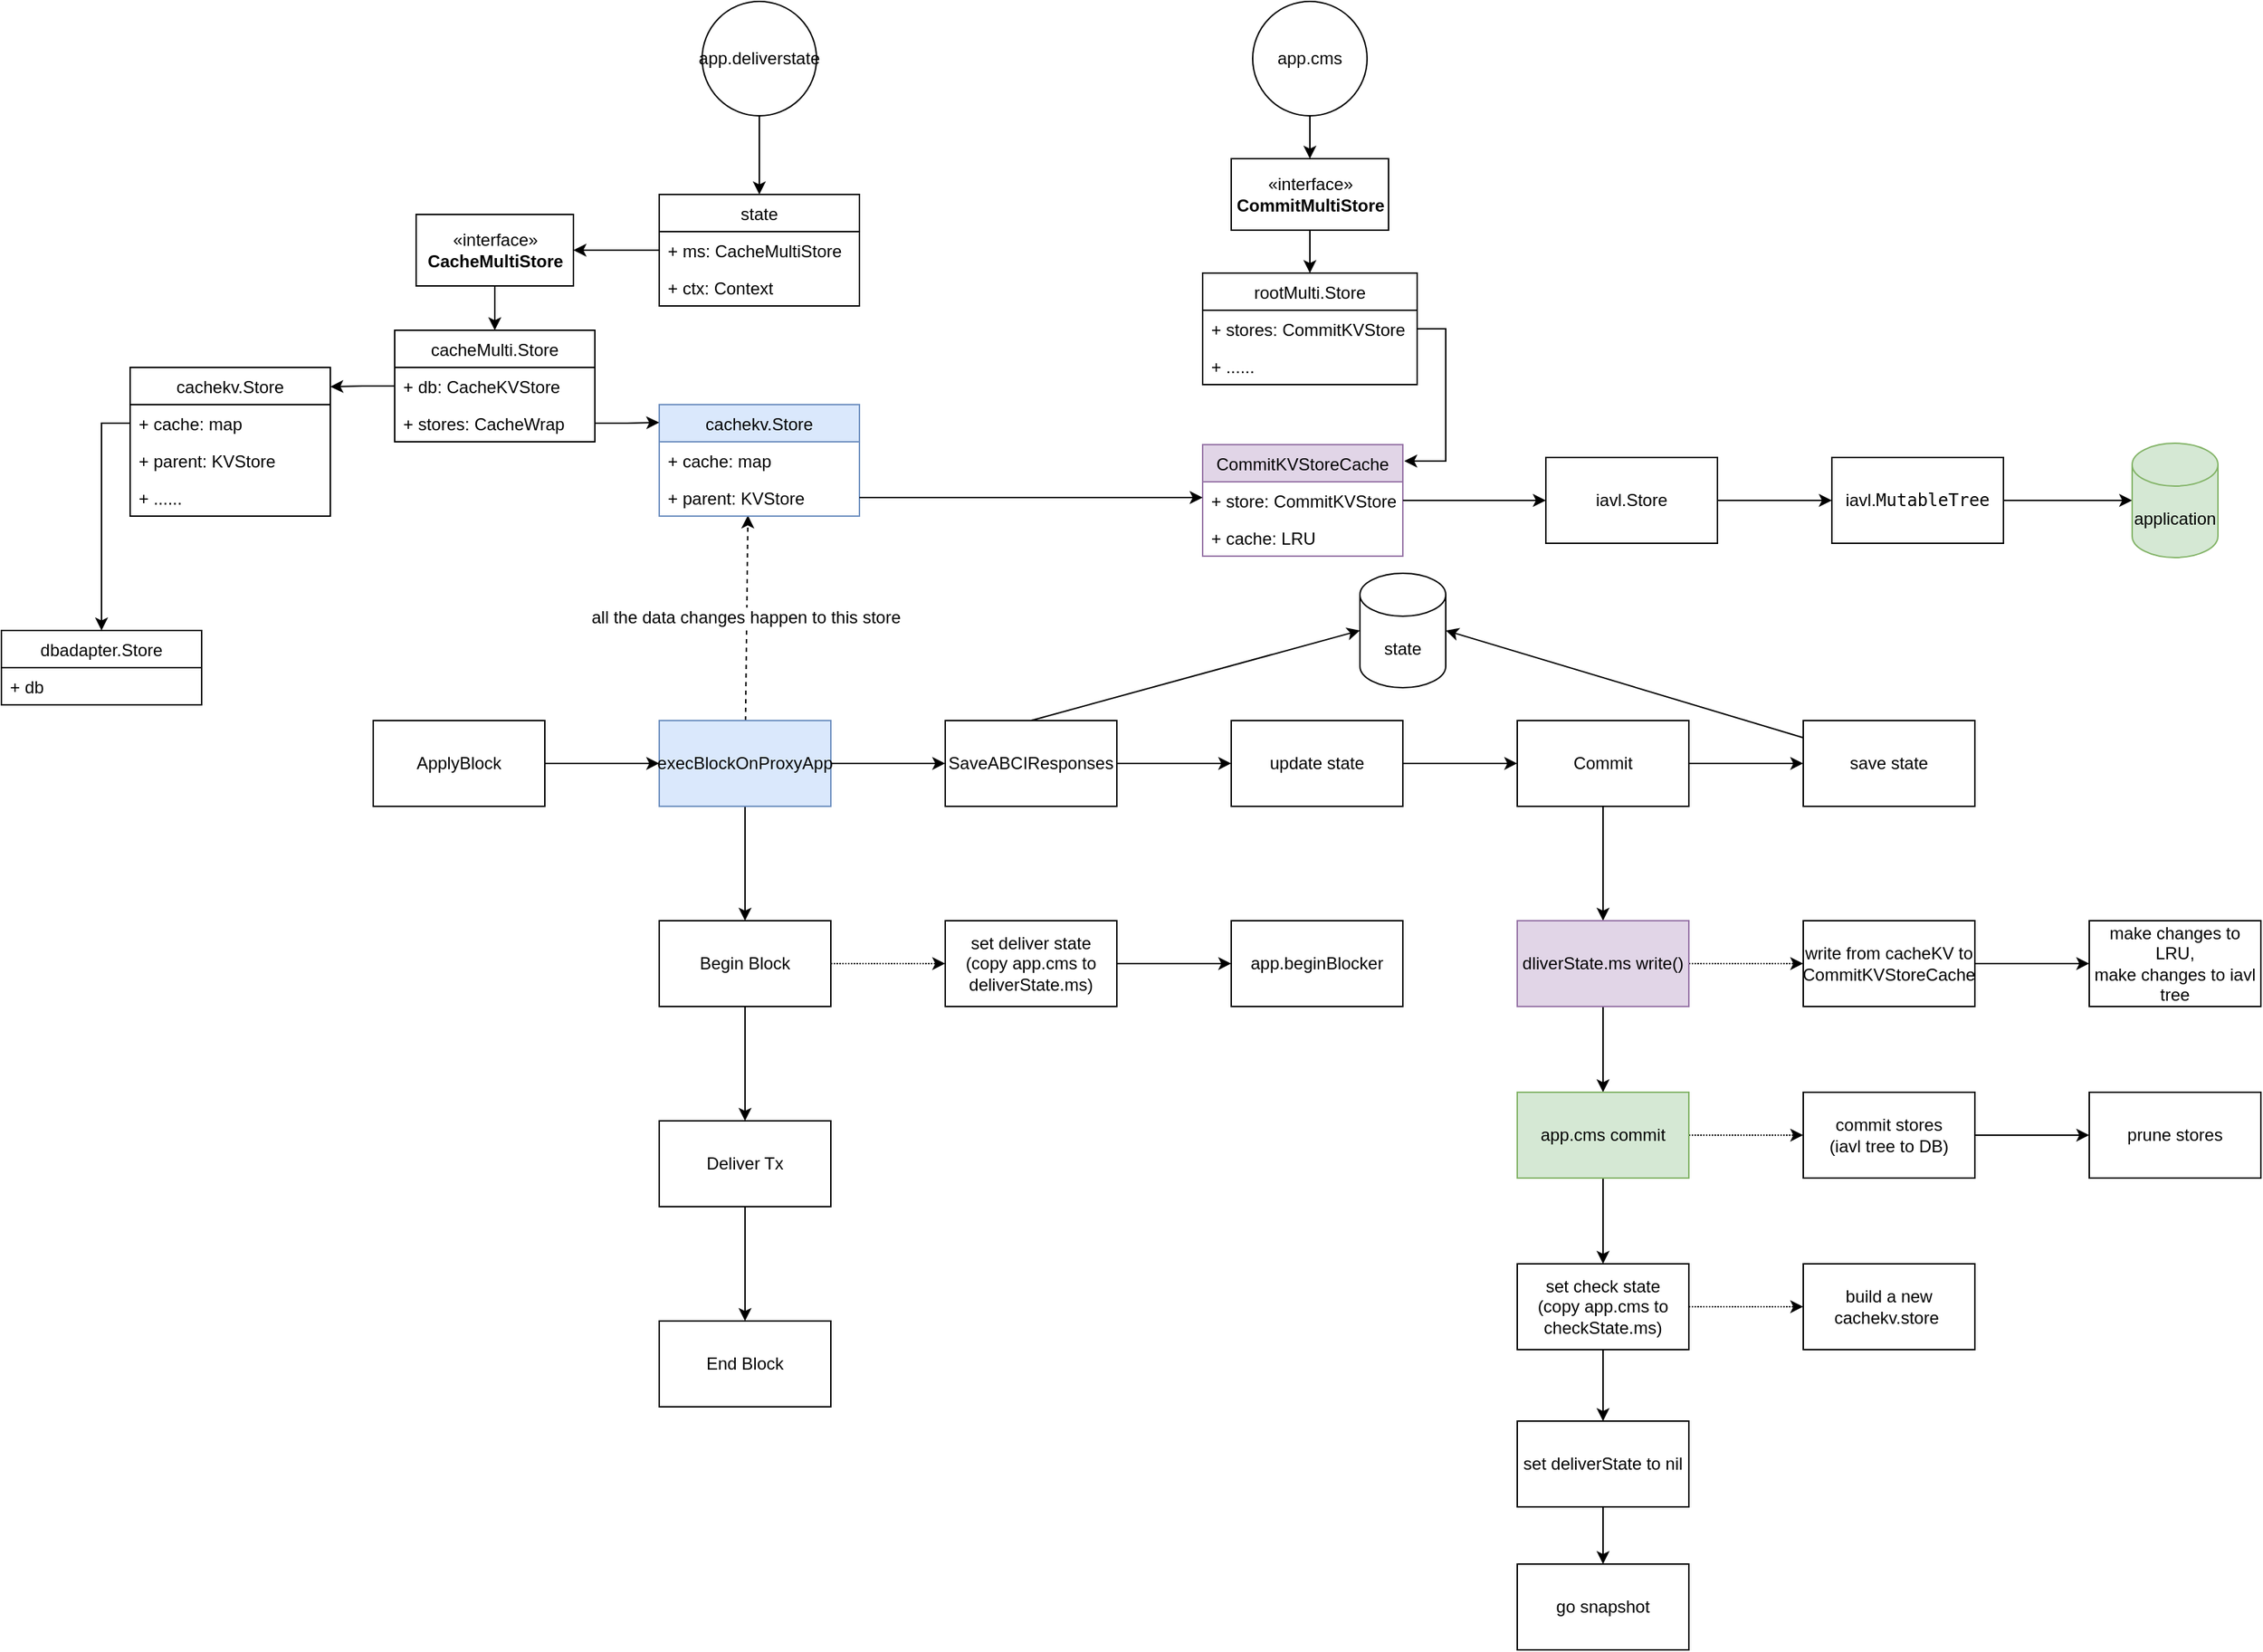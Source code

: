 <mxfile version="17.4.5" type="github" pages="2">
  <diagram id="28fC2cq_Yyv4W91j2OsO" name="Page-1">
    <mxGraphModel dx="2013" dy="614" grid="1" gridSize="10" guides="1" tooltips="1" connect="1" arrows="1" fold="1" page="1" pageScale="1" pageWidth="827" pageHeight="1169" math="0" shadow="0">
      <root>
        <mxCell id="0" />
        <mxCell id="1" parent="0" />
        <mxCell id="rWhO7y_RlSuzqx9vtNS4-5" value="" style="edgeStyle=orthogonalEdgeStyle;rounded=0;orthogonalLoop=1;jettySize=auto;html=1;" parent="1" source="rWhO7y_RlSuzqx9vtNS4-2" target="rWhO7y_RlSuzqx9vtNS4-4" edge="1">
          <mxGeometry relative="1" as="geometry" />
        </mxCell>
        <mxCell id="rWhO7y_RlSuzqx9vtNS4-2" value="iavl.Store" style="rounded=0;whiteSpace=wrap;html=1;" parent="1" vertex="1">
          <mxGeometry x="260" y="319" width="120" height="60" as="geometry" />
        </mxCell>
        <mxCell id="rWhO7y_RlSuzqx9vtNS4-48" style="edgeStyle=orthogonalEdgeStyle;rounded=0;orthogonalLoop=1;jettySize=auto;html=1;entryX=0;entryY=0.5;entryDx=0;entryDy=0;entryPerimeter=0;fontSize=12;fontColor=#000000;" parent="1" source="rWhO7y_RlSuzqx9vtNS4-4" target="rWhO7y_RlSuzqx9vtNS4-47" edge="1">
          <mxGeometry relative="1" as="geometry" />
        </mxCell>
        <mxCell id="rWhO7y_RlSuzqx9vtNS4-4" value="&lt;font style=&quot;font-size: 12px&quot;&gt;iavl.&lt;span style=&quot;font-family: &amp;#34;jetbrains mono&amp;#34; , monospace&quot;&gt;MutableTree&lt;/span&gt;&lt;/font&gt;" style="rounded=0;whiteSpace=wrap;html=1;" parent="1" vertex="1">
          <mxGeometry x="460" y="319" width="120" height="60" as="geometry" />
        </mxCell>
        <mxCell id="rWhO7y_RlSuzqx9vtNS4-8" value="CommitKVStoreCache" style="swimlane;fontStyle=0;childLayout=stackLayout;horizontal=1;startSize=26;fillColor=#e1d5e7;horizontalStack=0;resizeParent=1;resizeParentMax=0;resizeLast=0;collapsible=1;marginBottom=0;labelBackgroundColor=none;fontSize=12;strokeColor=#9673a6;" parent="1" vertex="1">
          <mxGeometry x="20" y="310" width="140" height="78" as="geometry" />
        </mxCell>
        <mxCell id="rWhO7y_RlSuzqx9vtNS4-9" value="+ store: CommitKVStore" style="text;strokeColor=none;fillColor=none;align=left;verticalAlign=top;spacingLeft=4;spacingRight=4;overflow=hidden;rotatable=0;points=[[0,0.5],[1,0.5]];portConstraint=eastwest;labelBackgroundColor=none;fontSize=12;fontColor=#000000;" parent="rWhO7y_RlSuzqx9vtNS4-8" vertex="1">
          <mxGeometry y="26" width="140" height="26" as="geometry" />
        </mxCell>
        <mxCell id="rWhO7y_RlSuzqx9vtNS4-10" value="+ cache: LRU" style="text;strokeColor=none;fillColor=none;align=left;verticalAlign=top;spacingLeft=4;spacingRight=4;overflow=hidden;rotatable=0;points=[[0,0.5],[1,0.5]];portConstraint=eastwest;labelBackgroundColor=none;fontSize=12;fontColor=#000000;" parent="rWhO7y_RlSuzqx9vtNS4-8" vertex="1">
          <mxGeometry y="52" width="140" height="26" as="geometry" />
        </mxCell>
        <mxCell id="rWhO7y_RlSuzqx9vtNS4-12" style="edgeStyle=orthogonalEdgeStyle;rounded=0;orthogonalLoop=1;jettySize=auto;html=1;exitX=1;exitY=0.5;exitDx=0;exitDy=0;entryX=0;entryY=0.5;entryDx=0;entryDy=0;fontSize=12;fontColor=#000000;" parent="1" source="rWhO7y_RlSuzqx9vtNS4-9" target="rWhO7y_RlSuzqx9vtNS4-2" edge="1">
          <mxGeometry relative="1" as="geometry" />
        </mxCell>
        <mxCell id="rWhO7y_RlSuzqx9vtNS4-17" value="rootMulti.Store" style="swimlane;fontStyle=0;childLayout=stackLayout;horizontal=1;startSize=26;fillColor=none;horizontalStack=0;resizeParent=1;resizeParentMax=0;resizeLast=0;collapsible=1;marginBottom=0;labelBackgroundColor=none;fontSize=12;fontColor=#000000;" parent="1" vertex="1">
          <mxGeometry x="20" y="190" width="150" height="78" as="geometry" />
        </mxCell>
        <mxCell id="rWhO7y_RlSuzqx9vtNS4-18" value="+ stores: CommitKVStore" style="text;strokeColor=none;fillColor=none;align=left;verticalAlign=top;spacingLeft=4;spacingRight=4;overflow=hidden;rotatable=0;points=[[0,0.5],[1,0.5]];portConstraint=eastwest;labelBackgroundColor=none;fontSize=12;fontColor=#000000;" parent="rWhO7y_RlSuzqx9vtNS4-17" vertex="1">
          <mxGeometry y="26" width="150" height="26" as="geometry" />
        </mxCell>
        <mxCell id="rWhO7y_RlSuzqx9vtNS4-20" value="+ ......" style="text;strokeColor=none;fillColor=none;align=left;verticalAlign=top;spacingLeft=4;spacingRight=4;overflow=hidden;rotatable=0;points=[[0,0.5],[1,0.5]];portConstraint=eastwest;labelBackgroundColor=none;fontSize=12;fontColor=#000000;" parent="rWhO7y_RlSuzqx9vtNS4-17" vertex="1">
          <mxGeometry y="52" width="150" height="26" as="geometry" />
        </mxCell>
        <mxCell id="rWhO7y_RlSuzqx9vtNS4-22" style="edgeStyle=orthogonalEdgeStyle;rounded=0;orthogonalLoop=1;jettySize=auto;html=1;entryX=0.5;entryY=0;entryDx=0;entryDy=0;fontSize=12;fontColor=#000000;" parent="1" source="rWhO7y_RlSuzqx9vtNS4-21" target="rWhO7y_RlSuzqx9vtNS4-17" edge="1">
          <mxGeometry relative="1" as="geometry" />
        </mxCell>
        <mxCell id="rWhO7y_RlSuzqx9vtNS4-21" value="«interface»&lt;br&gt;&lt;b&gt;CommitMultiStore&lt;/b&gt;" style="html=1;labelBackgroundColor=none;fontSize=12;fontColor=#000000;" parent="1" vertex="1">
          <mxGeometry x="40" y="110" width="110" height="50" as="geometry" />
        </mxCell>
        <mxCell id="rWhO7y_RlSuzqx9vtNS4-23" style="edgeStyle=orthogonalEdgeStyle;rounded=0;orthogonalLoop=1;jettySize=auto;html=1;entryX=1.007;entryY=0.147;entryDx=0;entryDy=0;fontSize=12;fontColor=#000000;exitX=1;exitY=0.5;exitDx=0;exitDy=0;entryPerimeter=0;" parent="1" source="rWhO7y_RlSuzqx9vtNS4-18" target="rWhO7y_RlSuzqx9vtNS4-8" edge="1">
          <mxGeometry relative="1" as="geometry" />
        </mxCell>
        <mxCell id="rWhO7y_RlSuzqx9vtNS4-26" style="edgeStyle=orthogonalEdgeStyle;rounded=0;orthogonalLoop=1;jettySize=auto;html=1;entryX=0.5;entryY=0;entryDx=0;entryDy=0;fontSize=12;fontColor=#000000;" parent="1" source="rWhO7y_RlSuzqx9vtNS4-25" target="rWhO7y_RlSuzqx9vtNS4-21" edge="1">
          <mxGeometry relative="1" as="geometry" />
        </mxCell>
        <mxCell id="rWhO7y_RlSuzqx9vtNS4-25" value="app.cms" style="ellipse;whiteSpace=wrap;html=1;aspect=fixed;labelBackgroundColor=none;fontSize=12;fontColor=#000000;" parent="1" vertex="1">
          <mxGeometry x="55" width="80" height="80" as="geometry" />
        </mxCell>
        <mxCell id="rWhO7y_RlSuzqx9vtNS4-29" value="" style="edgeStyle=orthogonalEdgeStyle;rounded=0;orthogonalLoop=1;jettySize=auto;html=1;fontSize=12;fontColor=#000000;" parent="1" source="rWhO7y_RlSuzqx9vtNS4-27" target="rWhO7y_RlSuzqx9vtNS4-28" edge="1">
          <mxGeometry relative="1" as="geometry" />
        </mxCell>
        <mxCell id="rWhO7y_RlSuzqx9vtNS4-27" value="ApplyBlock" style="rounded=0;whiteSpace=wrap;html=1;labelBackgroundColor=none;fontSize=12;fontColor=#000000;" parent="1" vertex="1">
          <mxGeometry x="-560" y="502.99" width="120" height="60" as="geometry" />
        </mxCell>
        <mxCell id="rWhO7y_RlSuzqx9vtNS4-31" value="" style="edgeStyle=orthogonalEdgeStyle;rounded=0;orthogonalLoop=1;jettySize=auto;html=1;fontSize=12;fontColor=#000000;" parent="1" source="rWhO7y_RlSuzqx9vtNS4-28" target="rWhO7y_RlSuzqx9vtNS4-30" edge="1">
          <mxGeometry relative="1" as="geometry" />
        </mxCell>
        <mxCell id="rWhO7y_RlSuzqx9vtNS4-42" value="" style="edgeStyle=orthogonalEdgeStyle;rounded=0;orthogonalLoop=1;jettySize=auto;html=1;fontSize=12;fontColor=#000000;" parent="1" source="rWhO7y_RlSuzqx9vtNS4-28" target="rWhO7y_RlSuzqx9vtNS4-41" edge="1">
          <mxGeometry relative="1" as="geometry" />
        </mxCell>
        <mxCell id="rWhO7y_RlSuzqx9vtNS4-93" style="rounded=0;orthogonalLoop=1;jettySize=auto;html=1;entryX=0.443;entryY=0.981;entryDx=0;entryDy=0;entryPerimeter=0;fontSize=12;fontColor=#000000;dashed=1;" parent="1" source="rWhO7y_RlSuzqx9vtNS4-28" target="rWhO7y_RlSuzqx9vtNS4-79" edge="1">
          <mxGeometry relative="1" as="geometry">
            <mxPoint x="-296.02" y="383.506" as="targetPoint" />
          </mxGeometry>
        </mxCell>
        <mxCell id="rWhO7y_RlSuzqx9vtNS4-94" value="all the data changes happen to this store&amp;nbsp;" style="edgeLabel;html=1;align=center;verticalAlign=middle;resizable=0;points=[];fontSize=12;fontColor=#000000;" parent="rWhO7y_RlSuzqx9vtNS4-93" vertex="1" connectable="0">
          <mxGeometry x="0.001" y="-1" relative="1" as="geometry">
            <mxPoint as="offset" />
          </mxGeometry>
        </mxCell>
        <mxCell id="rWhO7y_RlSuzqx9vtNS4-28" value="execBlockOnProxyApp" style="whiteSpace=wrap;html=1;rounded=0;labelBackgroundColor=none;fillColor=#dae8fc;strokeColor=#6c8ebf;" parent="1" vertex="1">
          <mxGeometry x="-360" y="502.99" width="120" height="60" as="geometry" />
        </mxCell>
        <mxCell id="rWhO7y_RlSuzqx9vtNS4-33" value="" style="rounded=0;orthogonalLoop=1;jettySize=auto;html=1;fontSize=12;fontColor=#000000;exitX=0.5;exitY=0;exitDx=0;exitDy=0;entryX=0;entryY=0.5;entryDx=0;entryDy=0;entryPerimeter=0;" parent="1" source="rWhO7y_RlSuzqx9vtNS4-30" target="rWhO7y_RlSuzqx9vtNS4-32" edge="1">
          <mxGeometry relative="1" as="geometry">
            <mxPoint x="100" y="460.381" as="targetPoint" />
          </mxGeometry>
        </mxCell>
        <mxCell id="rWhO7y_RlSuzqx9vtNS4-35" value="" style="edgeStyle=orthogonalEdgeStyle;rounded=0;orthogonalLoop=1;jettySize=auto;html=1;fontSize=12;fontColor=#000000;" parent="1" source="rWhO7y_RlSuzqx9vtNS4-30" target="rWhO7y_RlSuzqx9vtNS4-34" edge="1">
          <mxGeometry relative="1" as="geometry" />
        </mxCell>
        <mxCell id="rWhO7y_RlSuzqx9vtNS4-30" value="SaveABCIResponses" style="whiteSpace=wrap;html=1;fontColor=#000000;rounded=0;labelBackgroundColor=none;" parent="1" vertex="1">
          <mxGeometry x="-160" y="502.99" width="120" height="60" as="geometry" />
        </mxCell>
        <mxCell id="rWhO7y_RlSuzqx9vtNS4-32" value="state" style="shape=cylinder3;whiteSpace=wrap;html=1;boundedLbl=1;backgroundOutline=1;size=15;labelBackgroundColor=none;fontSize=12;fontColor=#000000;" parent="1" vertex="1">
          <mxGeometry x="130" y="400" width="60" height="80" as="geometry" />
        </mxCell>
        <mxCell id="rWhO7y_RlSuzqx9vtNS4-37" value="" style="edgeStyle=orthogonalEdgeStyle;rounded=0;orthogonalLoop=1;jettySize=auto;html=1;fontSize=12;fontColor=#000000;" parent="1" source="rWhO7y_RlSuzqx9vtNS4-34" target="rWhO7y_RlSuzqx9vtNS4-36" edge="1">
          <mxGeometry relative="1" as="geometry" />
        </mxCell>
        <mxCell id="rWhO7y_RlSuzqx9vtNS4-34" value="update state" style="whiteSpace=wrap;html=1;fontColor=#000000;rounded=0;labelBackgroundColor=none;" parent="1" vertex="1">
          <mxGeometry x="40" y="502.99" width="120" height="60" as="geometry" />
        </mxCell>
        <mxCell id="rWhO7y_RlSuzqx9vtNS4-39" value="" style="edgeStyle=orthogonalEdgeStyle;rounded=0;orthogonalLoop=1;jettySize=auto;html=1;fontSize=12;fontColor=#000000;" parent="1" source="rWhO7y_RlSuzqx9vtNS4-36" target="rWhO7y_RlSuzqx9vtNS4-38" edge="1">
          <mxGeometry relative="1" as="geometry" />
        </mxCell>
        <mxCell id="rWhO7y_RlSuzqx9vtNS4-96" value="" style="edgeStyle=none;rounded=0;orthogonalLoop=1;jettySize=auto;html=1;fontSize=12;fontColor=#000000;" parent="1" source="rWhO7y_RlSuzqx9vtNS4-36" target="rWhO7y_RlSuzqx9vtNS4-95" edge="1">
          <mxGeometry relative="1" as="geometry" />
        </mxCell>
        <mxCell id="rWhO7y_RlSuzqx9vtNS4-36" value="Commit" style="whiteSpace=wrap;html=1;fontColor=#000000;rounded=0;labelBackgroundColor=none;" parent="1" vertex="1">
          <mxGeometry x="240" y="502.99" width="120" height="60" as="geometry" />
        </mxCell>
        <mxCell id="rWhO7y_RlSuzqx9vtNS4-40" style="edgeStyle=none;rounded=0;orthogonalLoop=1;jettySize=auto;html=1;entryX=1;entryY=0.5;entryDx=0;entryDy=0;entryPerimeter=0;fontSize=12;fontColor=#000000;" parent="1" source="rWhO7y_RlSuzqx9vtNS4-38" target="rWhO7y_RlSuzqx9vtNS4-32" edge="1">
          <mxGeometry relative="1" as="geometry">
            <mxPoint x="160" y="466.49" as="targetPoint" />
          </mxGeometry>
        </mxCell>
        <mxCell id="rWhO7y_RlSuzqx9vtNS4-38" value="save state" style="whiteSpace=wrap;html=1;fontColor=#000000;rounded=0;labelBackgroundColor=none;" parent="1" vertex="1">
          <mxGeometry x="440" y="502.99" width="120" height="60" as="geometry" />
        </mxCell>
        <mxCell id="rWhO7y_RlSuzqx9vtNS4-44" value="" style="edgeStyle=orthogonalEdgeStyle;rounded=0;orthogonalLoop=1;jettySize=auto;html=1;fontSize=12;fontColor=#000000;" parent="1" source="rWhO7y_RlSuzqx9vtNS4-41" target="rWhO7y_RlSuzqx9vtNS4-43" edge="1">
          <mxGeometry relative="1" as="geometry" />
        </mxCell>
        <mxCell id="rWhO7y_RlSuzqx9vtNS4-50" value="" style="edgeStyle=orthogonalEdgeStyle;rounded=0;orthogonalLoop=1;jettySize=auto;html=1;fontSize=12;fontColor=#000000;dashed=1;dashPattern=1 1;" parent="1" source="rWhO7y_RlSuzqx9vtNS4-41" target="rWhO7y_RlSuzqx9vtNS4-49" edge="1">
          <mxGeometry relative="1" as="geometry" />
        </mxCell>
        <mxCell id="rWhO7y_RlSuzqx9vtNS4-41" value="Begin Block" style="whiteSpace=wrap;html=1;fontColor=#000000;rounded=0;labelBackgroundColor=none;" parent="1" vertex="1">
          <mxGeometry x="-360" y="642.99" width="120" height="60" as="geometry" />
        </mxCell>
        <mxCell id="rWhO7y_RlSuzqx9vtNS4-46" value="" style="edgeStyle=orthogonalEdgeStyle;rounded=0;orthogonalLoop=1;jettySize=auto;html=1;fontSize=12;fontColor=#000000;" parent="1" source="rWhO7y_RlSuzqx9vtNS4-43" target="rWhO7y_RlSuzqx9vtNS4-45" edge="1">
          <mxGeometry relative="1" as="geometry" />
        </mxCell>
        <mxCell id="rWhO7y_RlSuzqx9vtNS4-43" value="Deliver Tx" style="whiteSpace=wrap;html=1;fontColor=#000000;rounded=0;labelBackgroundColor=none;" parent="1" vertex="1">
          <mxGeometry x="-360" y="782.99" width="120" height="60" as="geometry" />
        </mxCell>
        <mxCell id="rWhO7y_RlSuzqx9vtNS4-45" value="End Block" style="whiteSpace=wrap;html=1;fontColor=#000000;rounded=0;labelBackgroundColor=none;" parent="1" vertex="1">
          <mxGeometry x="-360" y="922.99" width="120" height="60" as="geometry" />
        </mxCell>
        <mxCell id="rWhO7y_RlSuzqx9vtNS4-47" value="application" style="shape=cylinder3;whiteSpace=wrap;html=1;boundedLbl=1;backgroundOutline=1;size=15;labelBackgroundColor=none;fontSize=12;fillColor=#d5e8d4;strokeColor=#82b366;" parent="1" vertex="1">
          <mxGeometry x="670" y="309" width="60" height="80" as="geometry" />
        </mxCell>
        <mxCell id="rWhO7y_RlSuzqx9vtNS4-92" value="" style="edgeStyle=orthogonalEdgeStyle;rounded=0;orthogonalLoop=1;jettySize=auto;html=1;fontSize=12;fontColor=#000000;" parent="1" source="rWhO7y_RlSuzqx9vtNS4-49" target="rWhO7y_RlSuzqx9vtNS4-91" edge="1">
          <mxGeometry relative="1" as="geometry" />
        </mxCell>
        <mxCell id="rWhO7y_RlSuzqx9vtNS4-49" value="set deliver state&lt;br&gt;(copy app.cms to deliverState.ms)" style="whiteSpace=wrap;html=1;fontColor=#000000;rounded=0;labelBackgroundColor=none;" parent="1" vertex="1">
          <mxGeometry x="-160" y="642.99" width="120" height="60" as="geometry" />
        </mxCell>
        <mxCell id="rWhO7y_RlSuzqx9vtNS4-62" value="" style="edgeStyle=orthogonalEdgeStyle;rounded=0;orthogonalLoop=1;jettySize=auto;html=1;fontSize=12;fontColor=#000000;entryX=0.5;entryY=0;entryDx=0;entryDy=0;" parent="1" source="rWhO7y_RlSuzqx9vtNS4-52" target="rWhO7y_RlSuzqx9vtNS4-58" edge="1">
          <mxGeometry relative="1" as="geometry" />
        </mxCell>
        <mxCell id="rWhO7y_RlSuzqx9vtNS4-52" value="app.deliverstate" style="ellipse;whiteSpace=wrap;html=1;aspect=fixed;labelBackgroundColor=none;fontSize=12;fontColor=#000000;" parent="1" vertex="1">
          <mxGeometry x="-330" width="80" height="80" as="geometry" />
        </mxCell>
        <mxCell id="rWhO7y_RlSuzqx9vtNS4-83" style="edgeStyle=orthogonalEdgeStyle;rounded=0;orthogonalLoop=1;jettySize=auto;html=1;exitX=0.5;exitY=1;exitDx=0;exitDy=0;entryX=0.5;entryY=0;entryDx=0;entryDy=0;fontSize=12;fontColor=#000000;" parent="1" source="rWhO7y_RlSuzqx9vtNS4-53" target="rWhO7y_RlSuzqx9vtNS4-64" edge="1">
          <mxGeometry relative="1" as="geometry" />
        </mxCell>
        <mxCell id="rWhO7y_RlSuzqx9vtNS4-53" value="«interface»&lt;br&gt;&lt;b&gt;CacheMultiStore&lt;/b&gt;" style="html=1;labelBackgroundColor=none;fontSize=12;fontColor=#000000;" parent="1" vertex="1">
          <mxGeometry x="-530" y="149" width="110" height="50" as="geometry" />
        </mxCell>
        <mxCell id="rWhO7y_RlSuzqx9vtNS4-58" value="state" style="swimlane;fontStyle=0;childLayout=stackLayout;horizontal=1;startSize=26;fillColor=none;horizontalStack=0;resizeParent=1;resizeParentMax=0;resizeLast=0;collapsible=1;marginBottom=0;labelBackgroundColor=none;fontSize=12;fontColor=#000000;" parent="1" vertex="1">
          <mxGeometry x="-360" y="135" width="140" height="78" as="geometry" />
        </mxCell>
        <mxCell id="rWhO7y_RlSuzqx9vtNS4-59" value="+ ms: CacheMultiStore" style="text;strokeColor=none;fillColor=none;align=left;verticalAlign=top;spacingLeft=4;spacingRight=4;overflow=hidden;rotatable=0;points=[[0,0.5],[1,0.5]];portConstraint=eastwest;labelBackgroundColor=none;fontSize=12;fontColor=#000000;" parent="rWhO7y_RlSuzqx9vtNS4-58" vertex="1">
          <mxGeometry y="26" width="140" height="26" as="geometry" />
        </mxCell>
        <mxCell id="rWhO7y_RlSuzqx9vtNS4-60" value="+ ctx: Context" style="text;strokeColor=none;fillColor=none;align=left;verticalAlign=top;spacingLeft=4;spacingRight=4;overflow=hidden;rotatable=0;points=[[0,0.5],[1,0.5]];portConstraint=eastwest;labelBackgroundColor=none;fontSize=12;fontColor=#000000;" parent="rWhO7y_RlSuzqx9vtNS4-58" vertex="1">
          <mxGeometry y="52" width="140" height="26" as="geometry" />
        </mxCell>
        <mxCell id="rWhO7y_RlSuzqx9vtNS4-63" style="edgeStyle=orthogonalEdgeStyle;rounded=0;orthogonalLoop=1;jettySize=auto;html=1;exitX=0;exitY=0.5;exitDx=0;exitDy=0;entryX=1;entryY=0.5;entryDx=0;entryDy=0;fontSize=12;fontColor=#000000;" parent="1" source="rWhO7y_RlSuzqx9vtNS4-59" target="rWhO7y_RlSuzqx9vtNS4-53" edge="1">
          <mxGeometry relative="1" as="geometry" />
        </mxCell>
        <mxCell id="rWhO7y_RlSuzqx9vtNS4-64" value="cacheMulti.Store" style="swimlane;fontStyle=0;childLayout=stackLayout;horizontal=1;startSize=26;fillColor=none;horizontalStack=0;resizeParent=1;resizeParentMax=0;resizeLast=0;collapsible=1;marginBottom=0;labelBackgroundColor=none;fontSize=12;fontColor=#000000;" parent="1" vertex="1">
          <mxGeometry x="-545" y="230" width="140" height="78" as="geometry" />
        </mxCell>
        <mxCell id="rWhO7y_RlSuzqx9vtNS4-65" value="+ db: CacheKVStore" style="text;strokeColor=none;fillColor=none;align=left;verticalAlign=top;spacingLeft=4;spacingRight=4;overflow=hidden;rotatable=0;points=[[0,0.5],[1,0.5]];portConstraint=eastwest;labelBackgroundColor=none;fontSize=12;fontColor=#000000;" parent="rWhO7y_RlSuzqx9vtNS4-64" vertex="1">
          <mxGeometry y="26" width="140" height="26" as="geometry" />
        </mxCell>
        <mxCell id="rWhO7y_RlSuzqx9vtNS4-66" value="+ stores: CacheWrap" style="text;strokeColor=none;fillColor=none;align=left;verticalAlign=top;spacingLeft=4;spacingRight=4;overflow=hidden;rotatable=0;points=[[0,0.5],[1,0.5]];portConstraint=eastwest;labelBackgroundColor=none;fontSize=12;fontColor=#000000;" parent="rWhO7y_RlSuzqx9vtNS4-64" vertex="1">
          <mxGeometry y="52" width="140" height="26" as="geometry" />
        </mxCell>
        <mxCell id="rWhO7y_RlSuzqx9vtNS4-72" value="cachekv.Store" style="swimlane;fontStyle=0;childLayout=stackLayout;horizontal=1;startSize=26;fillColor=none;horizontalStack=0;resizeParent=1;resizeParentMax=0;resizeLast=0;collapsible=1;marginBottom=0;labelBackgroundColor=none;fontSize=12;fontColor=#000000;" parent="1" vertex="1">
          <mxGeometry x="-730" y="256" width="140" height="104" as="geometry" />
        </mxCell>
        <mxCell id="rWhO7y_RlSuzqx9vtNS4-73" value="+ cache: map" style="text;strokeColor=none;fillColor=none;align=left;verticalAlign=top;spacingLeft=4;spacingRight=4;overflow=hidden;rotatable=0;points=[[0,0.5],[1,0.5]];portConstraint=eastwest;labelBackgroundColor=none;fontSize=12;fontColor=#000000;" parent="rWhO7y_RlSuzqx9vtNS4-72" vertex="1">
          <mxGeometry y="26" width="140" height="26" as="geometry" />
        </mxCell>
        <mxCell id="rWhO7y_RlSuzqx9vtNS4-74" value="+ parent: KVStore" style="text;strokeColor=none;fillColor=none;align=left;verticalAlign=top;spacingLeft=4;spacingRight=4;overflow=hidden;rotatable=0;points=[[0,0.5],[1,0.5]];portConstraint=eastwest;labelBackgroundColor=none;fontSize=12;fontColor=#000000;" parent="rWhO7y_RlSuzqx9vtNS4-72" vertex="1">
          <mxGeometry y="52" width="140" height="26" as="geometry" />
        </mxCell>
        <mxCell id="rWhO7y_RlSuzqx9vtNS4-75" value="+ ......" style="text;strokeColor=none;fillColor=none;align=left;verticalAlign=top;spacingLeft=4;spacingRight=4;overflow=hidden;rotatable=0;points=[[0,0.5],[1,0.5]];portConstraint=eastwest;labelBackgroundColor=none;fontSize=12;fontColor=#000000;" parent="rWhO7y_RlSuzqx9vtNS4-72" vertex="1">
          <mxGeometry y="78" width="140" height="26" as="geometry" />
        </mxCell>
        <mxCell id="rWhO7y_RlSuzqx9vtNS4-76" style="edgeStyle=orthogonalEdgeStyle;rounded=0;orthogonalLoop=1;jettySize=auto;html=1;entryX=1;entryY=0.13;entryDx=0;entryDy=0;entryPerimeter=0;fontSize=12;fontColor=#000000;exitX=0;exitY=0.5;exitDx=0;exitDy=0;" parent="1" source="rWhO7y_RlSuzqx9vtNS4-65" target="rWhO7y_RlSuzqx9vtNS4-72" edge="1">
          <mxGeometry relative="1" as="geometry">
            <mxPoint x="-550" y="264" as="sourcePoint" />
          </mxGeometry>
        </mxCell>
        <mxCell id="rWhO7y_RlSuzqx9vtNS4-77" value="cachekv.Store" style="swimlane;fontStyle=0;childLayout=stackLayout;horizontal=1;startSize=26;fillColor=#dae8fc;horizontalStack=0;resizeParent=1;resizeParentMax=0;resizeLast=0;collapsible=1;marginBottom=0;labelBackgroundColor=none;fontSize=12;strokeColor=#6c8ebf;" parent="1" vertex="1">
          <mxGeometry x="-360" y="282" width="140" height="78" as="geometry" />
        </mxCell>
        <mxCell id="rWhO7y_RlSuzqx9vtNS4-78" value="+ cache: map" style="text;strokeColor=none;fillColor=none;align=left;verticalAlign=top;spacingLeft=4;spacingRight=4;overflow=hidden;rotatable=0;points=[[0,0.5],[1,0.5]];portConstraint=eastwest;labelBackgroundColor=none;fontSize=12;fontColor=#000000;" parent="rWhO7y_RlSuzqx9vtNS4-77" vertex="1">
          <mxGeometry y="26" width="140" height="26" as="geometry" />
        </mxCell>
        <mxCell id="rWhO7y_RlSuzqx9vtNS4-79" value="+ parent: KVStore" style="text;strokeColor=none;fillColor=none;align=left;verticalAlign=top;spacingLeft=4;spacingRight=4;overflow=hidden;rotatable=0;points=[[0,0.5],[1,0.5]];portConstraint=eastwest;labelBackgroundColor=none;fontSize=12;fontColor=#000000;" parent="rWhO7y_RlSuzqx9vtNS4-77" vertex="1">
          <mxGeometry y="52" width="140" height="26" as="geometry" />
        </mxCell>
        <mxCell id="rWhO7y_RlSuzqx9vtNS4-81" style="edgeStyle=orthogonalEdgeStyle;rounded=0;orthogonalLoop=1;jettySize=auto;html=1;entryX=0;entryY=0.16;entryDx=0;entryDy=0;entryPerimeter=0;fontSize=12;fontColor=#000000;" parent="1" source="rWhO7y_RlSuzqx9vtNS4-66" target="rWhO7y_RlSuzqx9vtNS4-77" edge="1">
          <mxGeometry relative="1" as="geometry" />
        </mxCell>
        <mxCell id="rWhO7y_RlSuzqx9vtNS4-82" style="edgeStyle=orthogonalEdgeStyle;rounded=0;orthogonalLoop=1;jettySize=auto;html=1;fontSize=12;fontColor=#000000;" parent="1" source="rWhO7y_RlSuzqx9vtNS4-79" edge="1">
          <mxGeometry relative="1" as="geometry">
            <mxPoint x="20" y="347" as="targetPoint" />
          </mxGeometry>
        </mxCell>
        <mxCell id="rWhO7y_RlSuzqx9vtNS4-86" value="dbadapter.Store" style="swimlane;fontStyle=0;childLayout=stackLayout;horizontal=1;startSize=26;fillColor=none;horizontalStack=0;resizeParent=1;resizeParentMax=0;resizeLast=0;collapsible=1;marginBottom=0;labelBackgroundColor=none;fontSize=12;fontColor=#000000;" parent="1" vertex="1">
          <mxGeometry x="-820" y="440" width="140" height="52" as="geometry" />
        </mxCell>
        <mxCell id="rWhO7y_RlSuzqx9vtNS4-87" value="+ db" style="text;strokeColor=none;fillColor=none;align=left;verticalAlign=top;spacingLeft=4;spacingRight=4;overflow=hidden;rotatable=0;points=[[0,0.5],[1,0.5]];portConstraint=eastwest;labelBackgroundColor=none;fontSize=12;fontColor=#000000;" parent="rWhO7y_RlSuzqx9vtNS4-86" vertex="1">
          <mxGeometry y="26" width="140" height="26" as="geometry" />
        </mxCell>
        <mxCell id="rWhO7y_RlSuzqx9vtNS4-90" style="edgeStyle=orthogonalEdgeStyle;rounded=0;orthogonalLoop=1;jettySize=auto;html=1;entryX=0.5;entryY=0;entryDx=0;entryDy=0;fontSize=12;fontColor=#000000;" parent="1" source="rWhO7y_RlSuzqx9vtNS4-73" target="rWhO7y_RlSuzqx9vtNS4-86" edge="1">
          <mxGeometry relative="1" as="geometry" />
        </mxCell>
        <mxCell id="rWhO7y_RlSuzqx9vtNS4-91" value="app.beginBlocker" style="whiteSpace=wrap;html=1;fontColor=#000000;rounded=0;labelBackgroundColor=none;" parent="1" vertex="1">
          <mxGeometry x="40" y="642.99" width="120" height="60" as="geometry" />
        </mxCell>
        <mxCell id="rWhO7y_RlSuzqx9vtNS4-98" value="" style="edgeStyle=none;rounded=0;orthogonalLoop=1;jettySize=auto;html=1;fontSize=12;fontColor=#000000;dashed=1;dashPattern=1 1;" parent="1" source="rWhO7y_RlSuzqx9vtNS4-95" target="rWhO7y_RlSuzqx9vtNS4-97" edge="1">
          <mxGeometry relative="1" as="geometry" />
        </mxCell>
        <mxCell id="rWhO7y_RlSuzqx9vtNS4-102" value="" style="edgeStyle=none;rounded=0;orthogonalLoop=1;jettySize=auto;html=1;fontSize=12;fontColor=#000000;" parent="1" source="rWhO7y_RlSuzqx9vtNS4-95" target="rWhO7y_RlSuzqx9vtNS4-101" edge="1">
          <mxGeometry relative="1" as="geometry" />
        </mxCell>
        <mxCell id="rWhO7y_RlSuzqx9vtNS4-95" value="dliverState.ms write()" style="whiteSpace=wrap;html=1;rounded=0;labelBackgroundColor=none;fillColor=#e1d5e7;strokeColor=#9673a6;" parent="1" vertex="1">
          <mxGeometry x="240" y="642.99" width="120" height="60" as="geometry" />
        </mxCell>
        <mxCell id="rWhO7y_RlSuzqx9vtNS4-100" value="" style="edgeStyle=none;rounded=0;orthogonalLoop=1;jettySize=auto;html=1;fontSize=12;fontColor=#000000;" parent="1" source="rWhO7y_RlSuzqx9vtNS4-97" target="rWhO7y_RlSuzqx9vtNS4-99" edge="1">
          <mxGeometry relative="1" as="geometry" />
        </mxCell>
        <mxCell id="rWhO7y_RlSuzqx9vtNS4-97" value="write from cacheKV to CommitKVStoreCache" style="whiteSpace=wrap;html=1;rounded=0;labelBackgroundColor=none;" parent="1" vertex="1">
          <mxGeometry x="440" y="642.99" width="120" height="60" as="geometry" />
        </mxCell>
        <mxCell id="rWhO7y_RlSuzqx9vtNS4-99" value="make changes to LRU,&lt;br&gt;make changes to iavl tree" style="whiteSpace=wrap;html=1;rounded=0;labelBackgroundColor=none;" parent="1" vertex="1">
          <mxGeometry x="640" y="642.99" width="120" height="60" as="geometry" />
        </mxCell>
        <mxCell id="rWhO7y_RlSuzqx9vtNS4-104" value="" style="edgeStyle=none;rounded=0;orthogonalLoop=1;jettySize=auto;html=1;fontSize=12;fontColor=#000000;dashed=1;dashPattern=1 1;" parent="1" source="rWhO7y_RlSuzqx9vtNS4-101" target="rWhO7y_RlSuzqx9vtNS4-103" edge="1">
          <mxGeometry relative="1" as="geometry" />
        </mxCell>
        <mxCell id="rWhO7y_RlSuzqx9vtNS4-108" value="" style="edgeStyle=none;rounded=0;orthogonalLoop=1;jettySize=auto;html=1;fontSize=12;fontColor=#000000;" parent="1" source="rWhO7y_RlSuzqx9vtNS4-101" target="rWhO7y_RlSuzqx9vtNS4-107" edge="1">
          <mxGeometry relative="1" as="geometry" />
        </mxCell>
        <mxCell id="rWhO7y_RlSuzqx9vtNS4-101" value="app.cms commit" style="whiteSpace=wrap;html=1;rounded=0;labelBackgroundColor=none;fillColor=#d5e8d4;strokeColor=#82b366;" parent="1" vertex="1">
          <mxGeometry x="240" y="762.99" width="120" height="60" as="geometry" />
        </mxCell>
        <mxCell id="rWhO7y_RlSuzqx9vtNS4-106" value="" style="edgeStyle=none;rounded=0;orthogonalLoop=1;jettySize=auto;html=1;fontSize=12;fontColor=#000000;" parent="1" source="rWhO7y_RlSuzqx9vtNS4-103" target="rWhO7y_RlSuzqx9vtNS4-105" edge="1">
          <mxGeometry relative="1" as="geometry" />
        </mxCell>
        <mxCell id="rWhO7y_RlSuzqx9vtNS4-103" value="commit stores&lt;br&gt;(iavl tree to DB)" style="whiteSpace=wrap;html=1;fontColor=#000000;rounded=0;labelBackgroundColor=none;" parent="1" vertex="1">
          <mxGeometry x="440" y="762.99" width="120" height="60" as="geometry" />
        </mxCell>
        <mxCell id="rWhO7y_RlSuzqx9vtNS4-105" value="prune stores" style="whiteSpace=wrap;html=1;fontColor=#000000;rounded=0;labelBackgroundColor=none;" parent="1" vertex="1">
          <mxGeometry x="640" y="762.99" width="120" height="60" as="geometry" />
        </mxCell>
        <mxCell id="rWhO7y_RlSuzqx9vtNS4-110" value="" style="edgeStyle=none;rounded=0;orthogonalLoop=1;jettySize=auto;html=1;fontSize=12;fontColor=#000000;dashed=1;dashPattern=1 1;" parent="1" source="rWhO7y_RlSuzqx9vtNS4-107" target="rWhO7y_RlSuzqx9vtNS4-109" edge="1">
          <mxGeometry relative="1" as="geometry" />
        </mxCell>
        <mxCell id="rWhO7y_RlSuzqx9vtNS4-112" value="" style="edgeStyle=none;rounded=0;orthogonalLoop=1;jettySize=auto;html=1;fontSize=12;fontColor=#000000;" parent="1" source="rWhO7y_RlSuzqx9vtNS4-107" target="rWhO7y_RlSuzqx9vtNS4-111" edge="1">
          <mxGeometry relative="1" as="geometry" />
        </mxCell>
        <mxCell id="rWhO7y_RlSuzqx9vtNS4-107" value="set check state&lt;br&gt;(copy app.cms to checkState.ms)" style="whiteSpace=wrap;html=1;rounded=0;labelBackgroundColor=none;" parent="1" vertex="1">
          <mxGeometry x="240" y="882.99" width="120" height="60" as="geometry" />
        </mxCell>
        <mxCell id="rWhO7y_RlSuzqx9vtNS4-109" value="build a new cachekv.store&amp;nbsp;" style="whiteSpace=wrap;html=1;rounded=0;labelBackgroundColor=none;" parent="1" vertex="1">
          <mxGeometry x="440" y="882.99" width="120" height="60" as="geometry" />
        </mxCell>
        <mxCell id="rWhO7y_RlSuzqx9vtNS4-114" value="" style="edgeStyle=none;rounded=0;orthogonalLoop=1;jettySize=auto;html=1;fontSize=12;fontColor=#000000;" parent="1" source="rWhO7y_RlSuzqx9vtNS4-111" target="rWhO7y_RlSuzqx9vtNS4-113" edge="1">
          <mxGeometry relative="1" as="geometry" />
        </mxCell>
        <mxCell id="rWhO7y_RlSuzqx9vtNS4-111" value="set deliverState to nil" style="whiteSpace=wrap;html=1;rounded=0;labelBackgroundColor=none;" parent="1" vertex="1">
          <mxGeometry x="240" y="992.99" width="120" height="60" as="geometry" />
        </mxCell>
        <mxCell id="rWhO7y_RlSuzqx9vtNS4-113" value="go snapshot" style="whiteSpace=wrap;html=1;rounded=0;labelBackgroundColor=none;" parent="1" vertex="1">
          <mxGeometry x="240" y="1092.99" width="120" height="60" as="geometry" />
        </mxCell>
      </root>
    </mxGraphModel>
  </diagram>
  <diagram id="IGEkmEpxAbaIuEdjbxB8" name="Page-2">
    <mxGraphModel dx="2013" dy="614" grid="1" gridSize="10" guides="1" tooltips="1" connect="1" arrows="1" fold="1" page="1" pageScale="1" pageWidth="827" pageHeight="1169" math="0" shadow="0">
      <root>
        <mxCell id="0" />
        <mxCell id="1" parent="0" />
        <mxCell id="GKaw1PrU03otzUXpgLPP-38" value="" style="edgeStyle=none;rounded=0;orthogonalLoop=1;jettySize=auto;html=1;fontSize=12;fontColor=#000000;fillColor=#ffe6cc;strokeColor=#d79b00;" parent="1" source="GKaw1PrU03otzUXpgLPP-1" target="GKaw1PrU03otzUXpgLPP-37" edge="1">
          <mxGeometry relative="1" as="geometry" />
        </mxCell>
        <mxCell id="GKaw1PrU03otzUXpgLPP-41" value="write" style="edgeLabel;html=1;align=center;verticalAlign=middle;resizable=0;points=[];fontSize=12;fontColor=#000000;" parent="GKaw1PrU03otzUXpgLPP-38" vertex="1" connectable="0">
          <mxGeometry x="-0.25" relative="1" as="geometry">
            <mxPoint as="offset" />
          </mxGeometry>
        </mxCell>
        <mxCell id="jbOc_-qAm_204UrLxR5Y-1" style="edgeStyle=none;rounded=0;orthogonalLoop=1;jettySize=auto;html=1;entryX=0;entryY=0.5;entryDx=0;entryDy=0;fontSize=12;fontColor=#000000;exitX=1;exitY=0.5;exitDx=0;exitDy=0;dashed=1;dashPattern=1 1;" parent="1" source="GKaw1PrU03otzUXpgLPP-1" target="GKaw1PrU03otzUXpgLPP-4" edge="1">
          <mxGeometry relative="1" as="geometry" />
        </mxCell>
        <mxCell id="jbOc_-qAm_204UrLxR5Y-2" value="re-refer after commit" style="edgeLabel;html=1;align=center;verticalAlign=middle;resizable=0;points=[];fontSize=12;fontColor=#000000;" parent="jbOc_-qAm_204UrLxR5Y-1" vertex="1" connectable="0">
          <mxGeometry x="-0.036" y="3" relative="1" as="geometry">
            <mxPoint as="offset" />
          </mxGeometry>
        </mxCell>
        <mxCell id="GKaw1PrU03otzUXpgLPP-1" value="CommitKVStoreCache" style="rounded=0;whiteSpace=wrap;html=1;labelBackgroundColor=none;fontSize=12;fontColor=#000000;" parent="1" vertex="1">
          <mxGeometry x="-790" y="335" width="120" height="55" as="geometry" />
        </mxCell>
        <mxCell id="GKaw1PrU03otzUXpgLPP-4" value="cachekv store" style="rounded=0;whiteSpace=wrap;html=1;labelBackgroundColor=none;fontSize=12;fontColor=#000000;" parent="1" vertex="1">
          <mxGeometry x="-550" y="200" width="120" height="60" as="geometry" />
        </mxCell>
        <mxCell id="GKaw1PrU03otzUXpgLPP-5" value="check state" style="text;html=1;strokeColor=none;fillColor=none;align=center;verticalAlign=middle;whiteSpace=wrap;rounded=0;labelBackgroundColor=none;fontSize=12;fontColor=#000000;" parent="1" vertex="1">
          <mxGeometry x="-530" y="170" width="80" height="30" as="geometry" />
        </mxCell>
        <mxCell id="GKaw1PrU03otzUXpgLPP-6" value="parent&lt;br&gt;(write back)" style="edgeStyle=none;rounded=0;orthogonalLoop=1;jettySize=auto;html=1;entryX=1;entryY=0.5;entryDx=0;entryDy=0;fontSize=12;fontColor=#000000;exitX=0;exitY=0.5;exitDx=0;exitDy=0;fillColor=#ffe6cc;strokeColor=#d79b00;" parent="1" source="GKaw1PrU03otzUXpgLPP-7" target="GKaw1PrU03otzUXpgLPP-1" edge="1">
          <mxGeometry relative="1" as="geometry" />
        </mxCell>
        <mxCell id="GKaw1PrU03otzUXpgLPP-7" value="cachekv store" style="rounded=0;whiteSpace=wrap;html=1;labelBackgroundColor=none;fontSize=12;fontColor=#000000;" parent="1" vertex="1">
          <mxGeometry x="-550" y="440" width="120" height="60" as="geometry" />
        </mxCell>
        <mxCell id="GKaw1PrU03otzUXpgLPP-8" value="deliver state" style="text;html=1;strokeColor=none;fillColor=none;align=center;verticalAlign=middle;whiteSpace=wrap;rounded=0;labelBackgroundColor=none;fontSize=12;fontColor=#000000;" parent="1" vertex="1">
          <mxGeometry x="-530" y="410" width="80" height="30" as="geometry" />
        </mxCell>
        <mxCell id="GKaw1PrU03otzUXpgLPP-9" style="edgeStyle=none;rounded=0;orthogonalLoop=1;jettySize=auto;html=1;exitX=0;exitY=0.5;exitDx=0;exitDy=0;entryX=1;entryY=0.5;entryDx=0;entryDy=0;fontSize=12;fontColor=#000000;" parent="1" source="GKaw1PrU03otzUXpgLPP-11" target="GKaw1PrU03otzUXpgLPP-4" edge="1">
          <mxGeometry relative="1" as="geometry" />
        </mxCell>
        <mxCell id="GKaw1PrU03otzUXpgLPP-10" value="parent&lt;br&gt;(write back)" style="edgeLabel;html=1;align=center;verticalAlign=middle;resizable=0;points=[];fontSize=12;fontColor=#000000;" parent="GKaw1PrU03otzUXpgLPP-9" vertex="1" connectable="0">
          <mxGeometry x="-0.088" y="1" relative="1" as="geometry">
            <mxPoint as="offset" />
          </mxGeometry>
        </mxCell>
        <mxCell id="GKaw1PrU03otzUXpgLPP-11" value="cachekv store&lt;br&gt;for anteHandler" style="rounded=0;whiteSpace=wrap;html=1;labelBackgroundColor=none;fontSize=12;fontColor=#333333;fillColor=#f5f5f5;strokeColor=#666666;" parent="1" vertex="1">
          <mxGeometry x="-350" y="140" width="120" height="60" as="geometry" />
        </mxCell>
        <mxCell id="GKaw1PrU03otzUXpgLPP-12" style="edgeStyle=none;rounded=0;orthogonalLoop=1;jettySize=auto;html=1;entryX=1;entryY=0.5;entryDx=0;entryDy=0;fontSize=12;fontColor=#000000;exitX=0;exitY=0.5;exitDx=0;exitDy=0;" parent="1" source="GKaw1PrU03otzUXpgLPP-14" target="GKaw1PrU03otzUXpgLPP-4" edge="1">
          <mxGeometry relative="1" as="geometry" />
        </mxCell>
        <mxCell id="GKaw1PrU03otzUXpgLPP-13" value="parent&lt;br&gt;(X)" style="edgeLabel;html=1;align=center;verticalAlign=middle;resizable=0;points=[];fontSize=12;fontColor=#000000;" parent="GKaw1PrU03otzUXpgLPP-12" vertex="1" connectable="0">
          <mxGeometry x="0.17" relative="1" as="geometry">
            <mxPoint x="7" y="3" as="offset" />
          </mxGeometry>
        </mxCell>
        <mxCell id="GKaw1PrU03otzUXpgLPP-14" value="&lt;span&gt;cachekv store&lt;br&gt;&lt;/span&gt;" style="rounded=0;whiteSpace=wrap;html=1;labelBackgroundColor=none;fontSize=12;fillColor=#dae8fc;strokeColor=#6c8ebf;" parent="1" vertex="1">
          <mxGeometry x="-350" y="250" width="120" height="60" as="geometry" />
        </mxCell>
        <mxCell id="GKaw1PrU03otzUXpgLPP-15" value="TxCheckMode" style="text;html=1;strokeColor=none;fillColor=none;align=center;verticalAlign=middle;whiteSpace=wrap;rounded=0;labelBackgroundColor=none;fontSize=12;fontColor=#000000;" parent="1" vertex="1">
          <mxGeometry x="-320" y="110" width="60" height="30" as="geometry" />
        </mxCell>
        <mxCell id="GKaw1PrU03otzUXpgLPP-16" value="TxSimulateMode" style="text;html=1;strokeColor=none;fillColor=none;align=center;verticalAlign=middle;whiteSpace=wrap;rounded=0;labelBackgroundColor=none;fontSize=12;fontColor=#000000;" parent="1" vertex="1">
          <mxGeometry x="-320" y="220" width="60" height="30" as="geometry" />
        </mxCell>
        <mxCell id="GKaw1PrU03otzUXpgLPP-17" value="parent&lt;br&gt;(write back)" style="edgeStyle=none;rounded=0;orthogonalLoop=1;jettySize=auto;html=1;entryX=1;entryY=0.5;entryDx=0;entryDy=0;fontSize=12;fontColor=#000000;" parent="1" source="GKaw1PrU03otzUXpgLPP-18" target="GKaw1PrU03otzUXpgLPP-14" edge="1">
          <mxGeometry relative="1" as="geometry" />
        </mxCell>
        <mxCell id="GKaw1PrU03otzUXpgLPP-18" value="&lt;span&gt;cachekv store&lt;br&gt;for anteHandler&lt;br&gt;&lt;/span&gt;" style="rounded=0;whiteSpace=wrap;html=1;labelBackgroundColor=none;fontSize=12;fontColor=#333333;fillColor=#f5f5f5;strokeColor=#666666;" parent="1" vertex="1">
          <mxGeometry x="-130" y="170" width="120" height="60" as="geometry" />
        </mxCell>
        <mxCell id="GKaw1PrU03otzUXpgLPP-19" style="edgeStyle=none;rounded=0;orthogonalLoop=1;jettySize=auto;html=1;entryX=1;entryY=0.5;entryDx=0;entryDy=0;fontSize=12;fontColor=#000000;fillColor=#a20025;strokeColor=#6F0000;" parent="1" source="GKaw1PrU03otzUXpgLPP-21" target="GKaw1PrU03otzUXpgLPP-14" edge="1">
          <mxGeometry relative="1" as="geometry" />
        </mxCell>
        <mxCell id="GKaw1PrU03otzUXpgLPP-20" value="parent&lt;br&gt;(X)" style="edgeLabel;html=1;align=center;verticalAlign=middle;resizable=0;points=[];fontSize=12;fontColor=#000000;" parent="GKaw1PrU03otzUXpgLPP-19" vertex="1" connectable="0">
          <mxGeometry x="0.092" y="2" relative="1" as="geometry">
            <mxPoint as="offset" />
          </mxGeometry>
        </mxCell>
        <mxCell id="GKaw1PrU03otzUXpgLPP-21" value="&lt;span&gt;cachekv store&lt;br&gt;for runMsgs&lt;br&gt;&lt;/span&gt;" style="rounded=0;whiteSpace=wrap;html=1;labelBackgroundColor=none;fontSize=12;fillColor=#d5e8d4;strokeColor=#82b366;" parent="1" vertex="1">
          <mxGeometry x="-130" y="290" width="120" height="60" as="geometry" />
        </mxCell>
        <mxCell id="GKaw1PrU03otzUXpgLPP-22" style="edgeStyle=none;rounded=0;orthogonalLoop=1;jettySize=auto;html=1;entryX=1;entryY=0.5;entryDx=0;entryDy=0;fontSize=12;fontColor=#000000;exitX=0;exitY=0.5;exitDx=0;exitDy=0;" parent="1" source="GKaw1PrU03otzUXpgLPP-24" target="GKaw1PrU03otzUXpgLPP-7" edge="1">
          <mxGeometry relative="1" as="geometry" />
        </mxCell>
        <mxCell id="GKaw1PrU03otzUXpgLPP-23" value="parent&lt;br&gt;(write back)" style="edgeLabel;html=1;align=center;verticalAlign=middle;resizable=0;points=[];fontSize=12;fontColor=#000000;" parent="GKaw1PrU03otzUXpgLPP-22" vertex="1" connectable="0">
          <mxGeometry x="0.06" y="-1" relative="1" as="geometry">
            <mxPoint x="-1" as="offset" />
          </mxGeometry>
        </mxCell>
        <mxCell id="GKaw1PrU03otzUXpgLPP-24" value="cachekv store&lt;br&gt;for anteHandler" style="rounded=0;whiteSpace=wrap;html=1;labelBackgroundColor=none;fontSize=12;fontColor=#333333;fillColor=#f5f5f5;strokeColor=#666666;" parent="1" vertex="1">
          <mxGeometry x="-350" y="380" width="120" height="60" as="geometry" />
        </mxCell>
        <mxCell id="GKaw1PrU03otzUXpgLPP-25" value="TxDeliverMode" style="text;html=1;strokeColor=none;fillColor=none;align=center;verticalAlign=middle;whiteSpace=wrap;rounded=0;labelBackgroundColor=none;fontSize=12;fontColor=#000000;" parent="1" vertex="1">
          <mxGeometry x="-320" y="350" width="60" height="30" as="geometry" />
        </mxCell>
        <mxCell id="GKaw1PrU03otzUXpgLPP-26" style="edgeStyle=none;rounded=0;orthogonalLoop=1;jettySize=auto;html=1;entryX=1;entryY=0.5;entryDx=0;entryDy=0;fontSize=12;fontColor=#000000;exitX=0;exitY=0.5;exitDx=0;exitDy=0;fillColor=#ffe6cc;strokeColor=#d79b00;" parent="1" source="GKaw1PrU03otzUXpgLPP-28" target="GKaw1PrU03otzUXpgLPP-7" edge="1">
          <mxGeometry relative="1" as="geometry" />
        </mxCell>
        <mxCell id="GKaw1PrU03otzUXpgLPP-27" value="parent&lt;br&gt;(write back)" style="edgeLabel;html=1;align=center;verticalAlign=middle;resizable=0;points=[];fontSize=12;fontColor=#000000;" parent="GKaw1PrU03otzUXpgLPP-26" vertex="1" connectable="0">
          <mxGeometry x="0.144" y="2" relative="1" as="geometry">
            <mxPoint as="offset" />
          </mxGeometry>
        </mxCell>
        <mxCell id="GKaw1PrU03otzUXpgLPP-28" value="&lt;span&gt;cachekv store&lt;br&gt;for runMsgs&lt;br&gt;&lt;/span&gt;" style="rounded=0;whiteSpace=wrap;html=1;labelBackgroundColor=none;fontSize=12;fillColor=#d5e8d4;strokeColor=#82b366;" parent="1" vertex="1">
          <mxGeometry x="-350" y="500" width="120" height="60" as="geometry" />
        </mxCell>
        <mxCell id="GKaw1PrU03otzUXpgLPP-34" value="" style="group" parent="1" vertex="1" connectable="0">
          <mxGeometry x="-785" y="130" width="130" height="130" as="geometry" />
        </mxCell>
        <mxCell id="GKaw1PrU03otzUXpgLPP-30" value="" style="whiteSpace=wrap;html=1;aspect=fixed;labelBackgroundColor=none;fontSize=12;fontColor=#000000;" parent="GKaw1PrU03otzUXpgLPP-34" vertex="1">
          <mxGeometry width="130" height="130" as="geometry" />
        </mxCell>
        <mxCell id="GKaw1PrU03otzUXpgLPP-29" value="stores" style="rounded=0;whiteSpace=wrap;html=1;labelBackgroundColor=none;fontSize=12;fontColor=#000000;" parent="GKaw1PrU03otzUXpgLPP-34" vertex="1">
          <mxGeometry x="10" y="45" width="90" height="45" as="geometry" />
        </mxCell>
        <mxCell id="GKaw1PrU03otzUXpgLPP-31" value="stores" style="rounded=0;whiteSpace=wrap;html=1;labelBackgroundColor=none;fontSize=12;fontColor=#000000;" parent="GKaw1PrU03otzUXpgLPP-34" vertex="1">
          <mxGeometry x="20" y="55" width="90" height="45" as="geometry" />
        </mxCell>
        <mxCell id="GKaw1PrU03otzUXpgLPP-32" value="stores" style="rounded=0;whiteSpace=wrap;html=1;labelBackgroundColor=none;fontSize=12;fontColor=#000000;" parent="GKaw1PrU03otzUXpgLPP-34" vertex="1">
          <mxGeometry x="30" y="65" width="90" height="45" as="geometry" />
        </mxCell>
        <mxCell id="GKaw1PrU03otzUXpgLPP-33" value="app.cms" style="text;html=1;strokeColor=none;fillColor=none;align=center;verticalAlign=middle;whiteSpace=wrap;rounded=0;labelBackgroundColor=none;fontSize=12;fontColor=#000000;" parent="GKaw1PrU03otzUXpgLPP-34" vertex="1">
          <mxGeometry width="60" height="30" as="geometry" />
        </mxCell>
        <mxCell id="GKaw1PrU03otzUXpgLPP-35" style="edgeStyle=none;rounded=0;orthogonalLoop=1;jettySize=auto;html=1;fontSize=12;fontColor=#000000;entryX=0.75;entryY=0;entryDx=0;entryDy=0;" parent="1" source="GKaw1PrU03otzUXpgLPP-1" target="GKaw1PrU03otzUXpgLPP-1" edge="1">
          <mxGeometry relative="1" as="geometry" />
        </mxCell>
        <mxCell id="GKaw1PrU03otzUXpgLPP-36" style="edgeStyle=none;rounded=0;orthogonalLoop=1;jettySize=auto;html=1;fontSize=12;fontColor=#000000;dashed=1;" parent="1" target="GKaw1PrU03otzUXpgLPP-1" edge="1">
          <mxGeometry relative="1" as="geometry">
            <mxPoint x="-730" y="240" as="sourcePoint" />
          </mxGeometry>
        </mxCell>
        <mxCell id="GKaw1PrU03otzUXpgLPP-40" value="" style="edgeStyle=none;rounded=0;orthogonalLoop=1;jettySize=auto;html=1;fontSize=12;fontColor=#000000;fillColor=#ffe6cc;strokeColor=#d79b00;" parent="1" source="GKaw1PrU03otzUXpgLPP-37" target="GKaw1PrU03otzUXpgLPP-39" edge="1">
          <mxGeometry relative="1" as="geometry" />
        </mxCell>
        <mxCell id="GKaw1PrU03otzUXpgLPP-42" value="commit" style="edgeLabel;html=1;align=center;verticalAlign=middle;resizable=0;points=[];fontSize=12;fontColor=#000000;" parent="GKaw1PrU03otzUXpgLPP-40" vertex="1" connectable="0">
          <mxGeometry x="-0.2" y="-2" relative="1" as="geometry">
            <mxPoint as="offset" />
          </mxGeometry>
        </mxCell>
        <mxCell id="GKaw1PrU03otzUXpgLPP-37" value="iavl tree" style="shape=trapezoid;perimeter=trapezoidPerimeter;whiteSpace=wrap;html=1;fixedSize=1;fontColor=#000000;rounded=0;labelBackgroundColor=none;" parent="1" vertex="1">
          <mxGeometry x="-790" y="430" width="120" height="60" as="geometry" />
        </mxCell>
        <mxCell id="GKaw1PrU03otzUXpgLPP-39" value="application" style="shape=cylinder3;whiteSpace=wrap;html=1;boundedLbl=1;backgroundOutline=1;size=15;labelBackgroundColor=none;fontSize=12;fontColor=#000000;" parent="1" vertex="1">
          <mxGeometry x="-760" y="530" width="60" height="80" as="geometry" />
        </mxCell>
      </root>
    </mxGraphModel>
  </diagram>
</mxfile>
